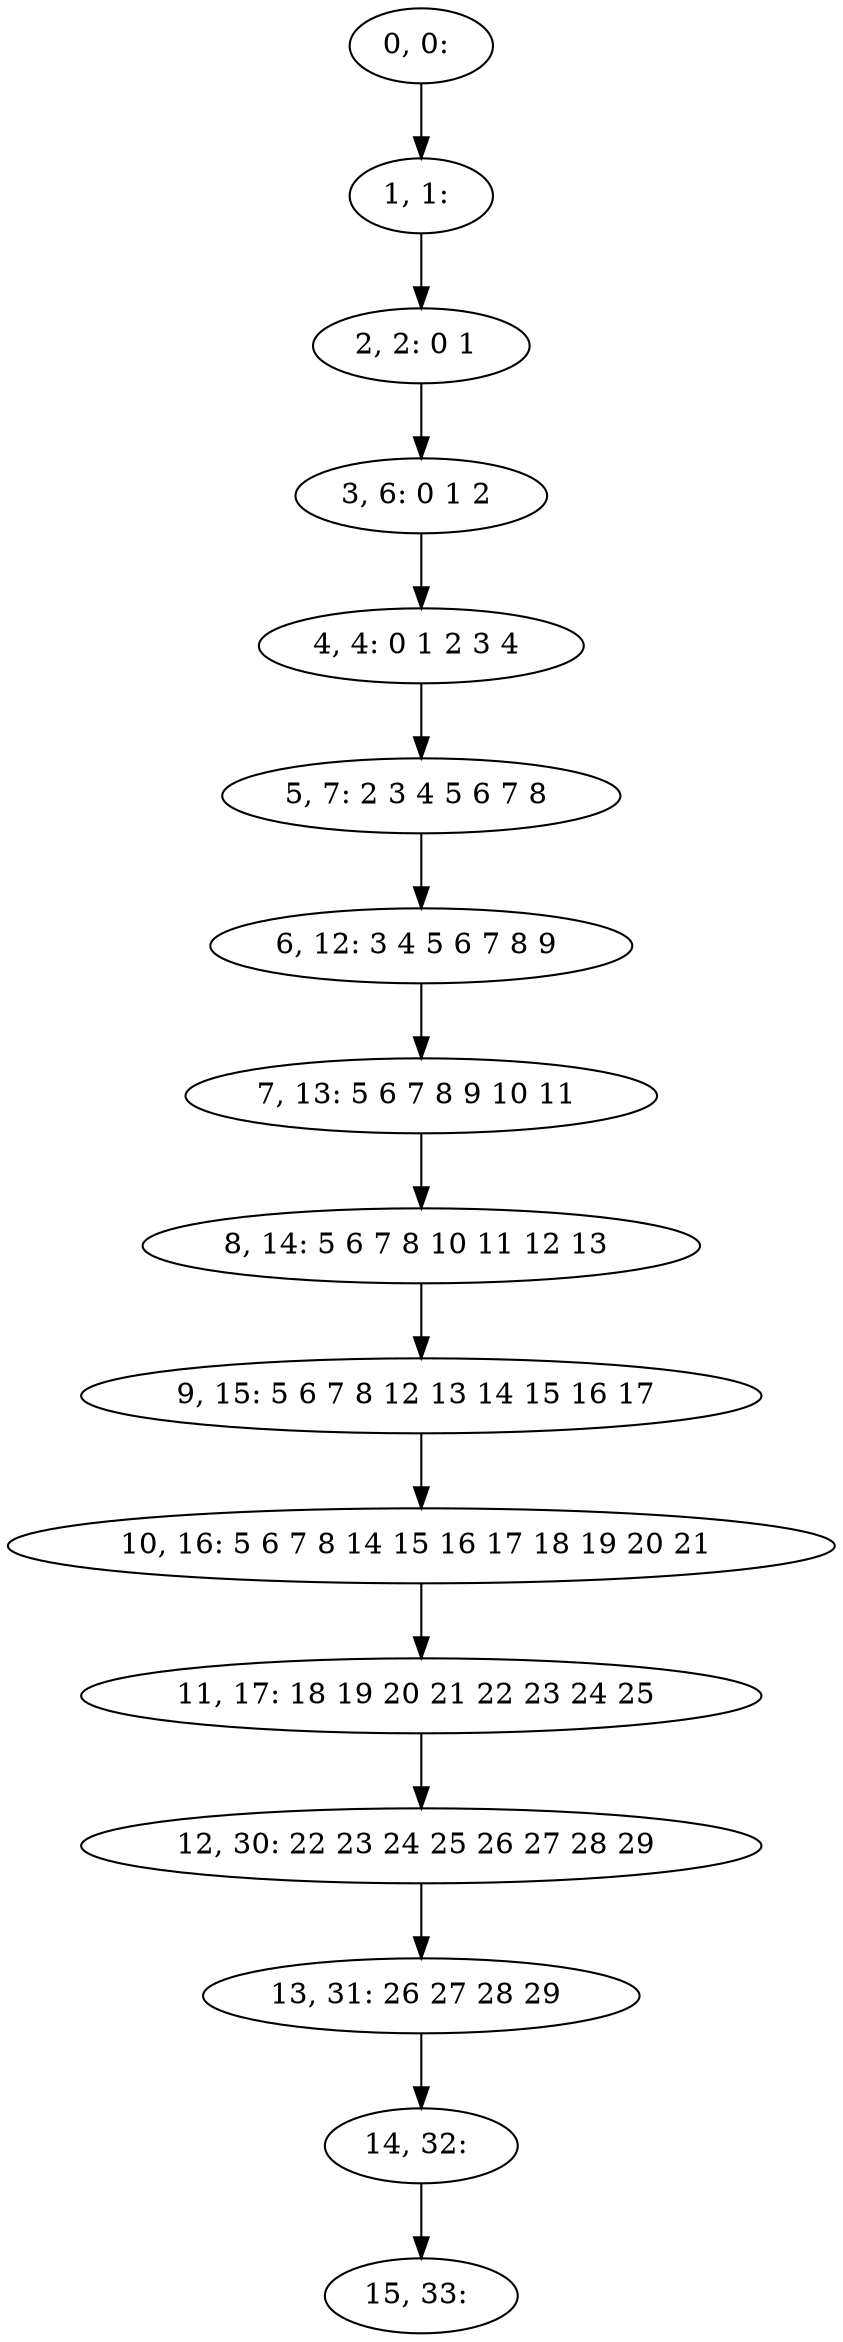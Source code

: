 digraph G {
0[label="0, 0: "];
1[label="1, 1: "];
2[label="2, 2: 0 1 "];
3[label="3, 6: 0 1 2 "];
4[label="4, 4: 0 1 2 3 4 "];
5[label="5, 7: 2 3 4 5 6 7 8 "];
6[label="6, 12: 3 4 5 6 7 8 9 "];
7[label="7, 13: 5 6 7 8 9 10 11 "];
8[label="8, 14: 5 6 7 8 10 11 12 13 "];
9[label="9, 15: 5 6 7 8 12 13 14 15 16 17 "];
10[label="10, 16: 5 6 7 8 14 15 16 17 18 19 20 21 "];
11[label="11, 17: 18 19 20 21 22 23 24 25 "];
12[label="12, 30: 22 23 24 25 26 27 28 29 "];
13[label="13, 31: 26 27 28 29 "];
14[label="14, 32: "];
15[label="15, 33: "];
0->1 ;
1->2 ;
2->3 ;
3->4 ;
4->5 ;
5->6 ;
6->7 ;
7->8 ;
8->9 ;
9->10 ;
10->11 ;
11->12 ;
12->13 ;
13->14 ;
14->15 ;
}
